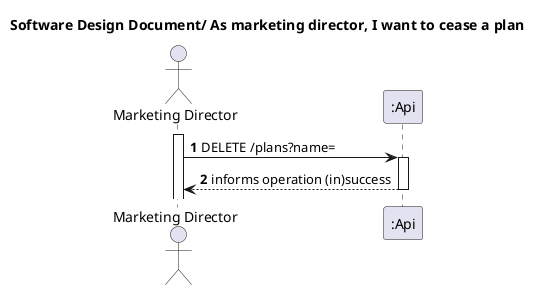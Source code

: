 @startuml
'https://plantuml.com/sequence-diagram
actor "Marketing Director" as MD
title Software Design Document/ As marketing director, I want to cease a plan
autonumber
autoactivate on
activate MD

MD -> ":Api" : DELETE /plans?name=
":Api" --> MD: informs operation (in)success


@enduml
